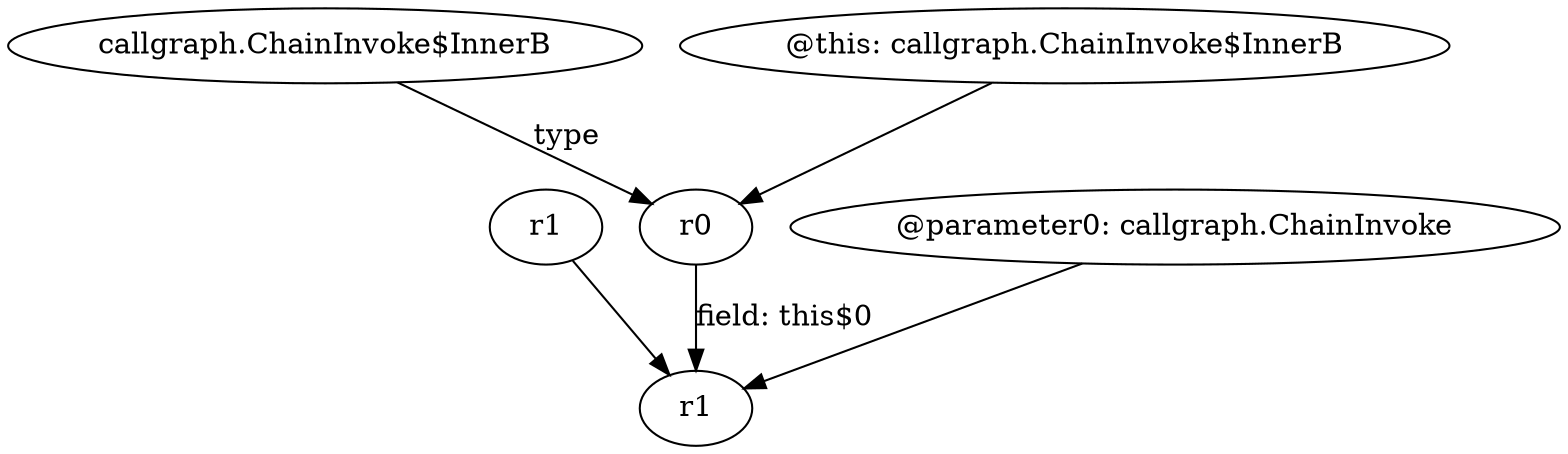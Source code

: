 digraph g {
0[label="r1"]
1[label="r1"]
0->1[label=""]
2[label="callgraph.ChainInvoke$InnerB"]
3[label="r0"]
2->3[label="type"]
4[label="@this: callgraph.ChainInvoke$InnerB"]
4->3[label=""]
5[label="@parameter0: callgraph.ChainInvoke"]
5->1[label=""]
3->1[label="field: this$0"]
}